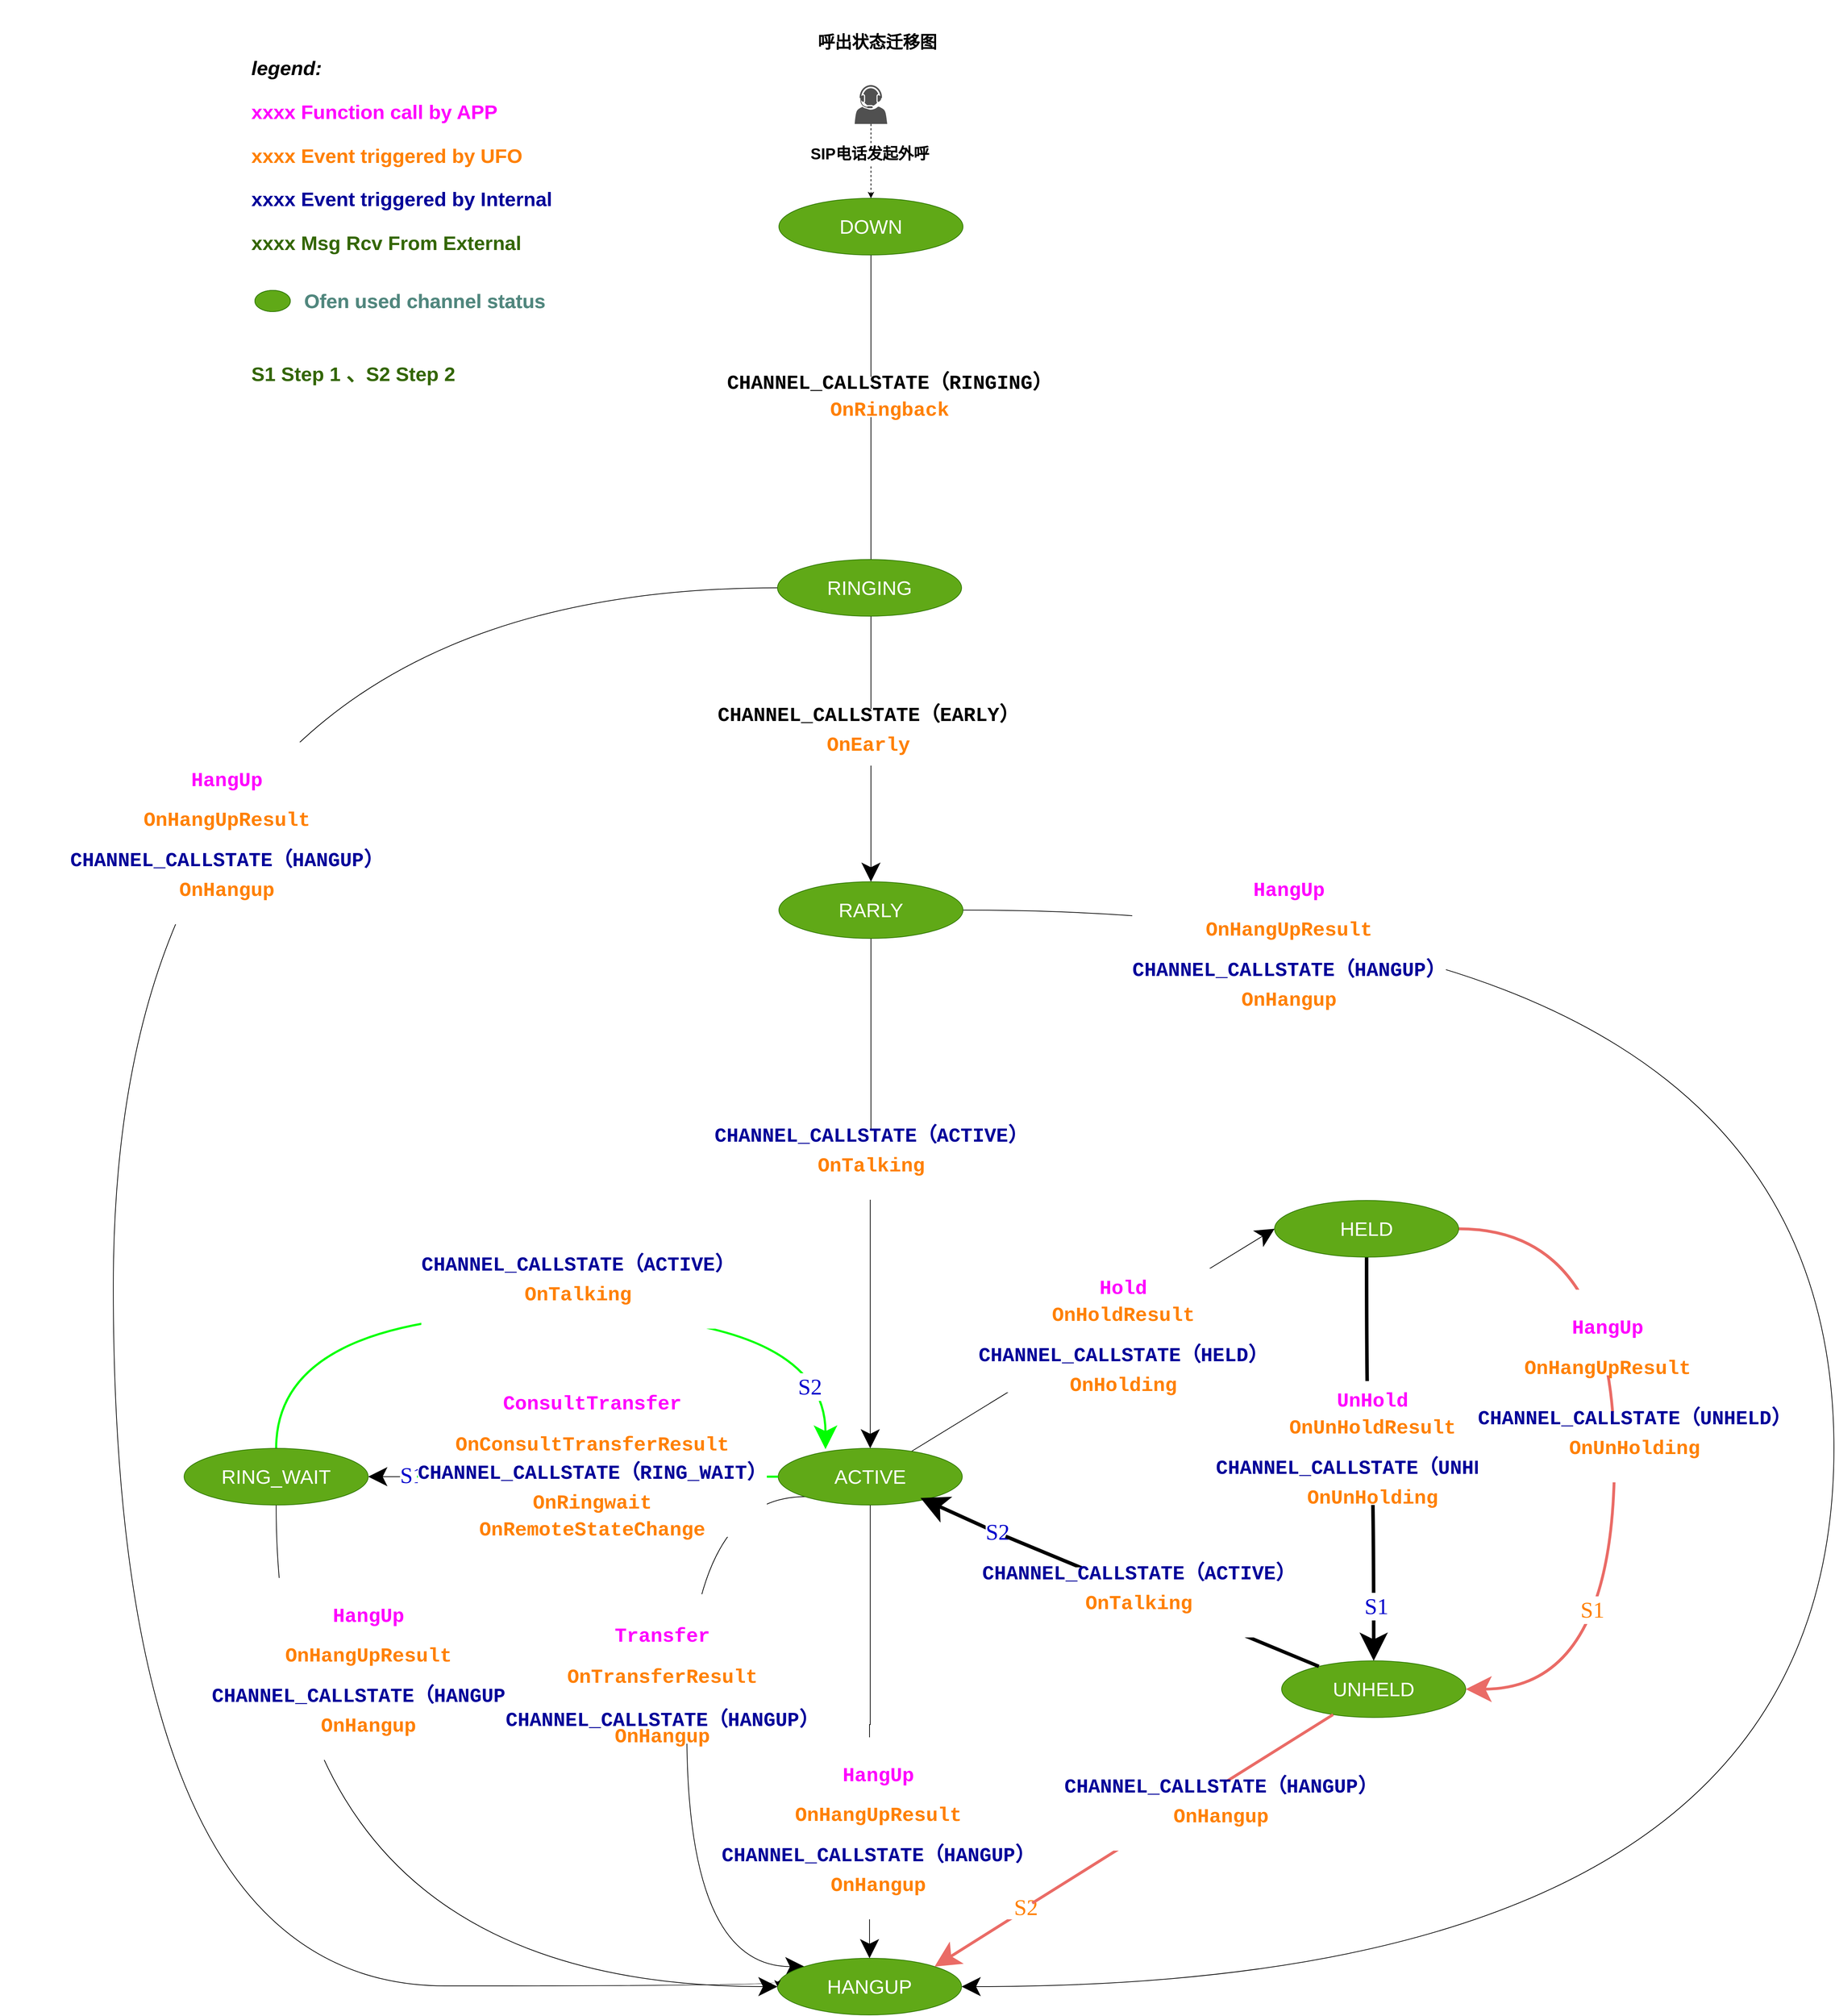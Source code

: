<mxfile version="16.2.6" type="github">
  <diagram id="4ITWAYaiM-84-ptPlD0d" name="第 1 页">
    <mxGraphModel dx="2605" dy="895" grid="1" gridSize="10" guides="1" tooltips="1" connect="1" arrows="1" fold="1" page="1" pageScale="1" pageWidth="827" pageHeight="1169" math="0" shadow="0">
      <root>
        <mxCell id="0" />
        <mxCell id="1" parent="0" />
        <mxCell id="lx9h9Hkjl-4GygsY3ic9-141" value="&lt;h1 style=&quot;font-size: 28px&quot;&gt;&lt;font style=&quot;font-size: 28px&quot;&gt;&lt;br&gt;&lt;/font&gt;&lt;/h1&gt;&lt;p style=&quot;font-size: 28px&quot;&gt;&lt;font style=&quot;font-size: 28px&quot;&gt;&lt;b&gt;&lt;i&gt;legend:&lt;/i&gt;&lt;/b&gt;&lt;/font&gt;&lt;/p&gt;&lt;p style=&quot;font-size: 28px&quot;&gt;&lt;font color=&quot;#ff00ff&quot; style=&quot;font-size: 28px&quot;&gt;&lt;b&gt;xxxx Function call by APP&lt;/b&gt;&lt;/font&gt;&lt;/p&gt;&lt;p style=&quot;font-size: 28px&quot;&gt;&lt;font style=&quot;font-size: 28px&quot;&gt;&lt;b style=&quot;color: rgb(255 , 128 , 0)&quot;&gt;xxxx Event triggered&amp;nbsp;by UFO&lt;/b&gt;&lt;font color=&quot;#ff00ff&quot; style=&quot;font-size: 28px&quot;&gt;&lt;b&gt;&lt;br&gt;&lt;/b&gt;&lt;/font&gt;&lt;/font&gt;&lt;/p&gt;&lt;p style=&quot;font-size: 28px&quot;&gt;&lt;b&gt;&lt;font style=&quot;font-size: 28px&quot;&gt;&lt;font color=&quot;#000099&quot; style=&quot;font-size: 28px&quot;&gt;xxxx Event triggered&amp;nbsp;by Internal&lt;/font&gt;&lt;font color=&quot;#ff00ff&quot; style=&quot;font-size: 28px&quot;&gt;&lt;br&gt;&lt;/font&gt;&lt;/font&gt;&lt;/b&gt;&lt;/p&gt;&lt;p style=&quot;font-size: 28px&quot;&gt;&lt;font color=&quot;#336600&quot; style=&quot;font-size: 28px&quot;&gt;&lt;b&gt;xxxx Msg Rcv From External&lt;/b&gt;&lt;/font&gt;&lt;/p&gt;&lt;p style=&quot;font-size: 28px&quot;&gt;&lt;font color=&quot;#336600&quot; style=&quot;font-size: 28px&quot;&gt;&lt;b&gt;&lt;br&gt;&lt;/b&gt;&lt;/font&gt;&lt;/p&gt;&lt;p style=&quot;font-size: 28px&quot;&gt;&lt;font color=&quot;#336600&quot; style=&quot;font-size: 28px&quot;&gt;&lt;b&gt;&lt;br&gt;&lt;/b&gt;&lt;/font&gt;&lt;/p&gt;&lt;p style=&quot;font-size: 28px&quot;&gt;&lt;font color=&quot;#336600&quot; style=&quot;font-size: 28px&quot;&gt;&lt;b&gt;S1 Step 1 、S2 Step 2&lt;/b&gt;&lt;/font&gt;&lt;/p&gt;&lt;p style=&quot;font-size: 28px&quot;&gt;&lt;font style=&quot;font-size: 28px&quot;&gt;&lt;br&gt;&lt;/font&gt;&lt;/p&gt;&lt;p style=&quot;font-size: 28px&quot;&gt;&lt;font color=&quot;#ff8000&quot; style=&quot;font-size: 28px&quot;&gt;&lt;br&gt;&lt;/font&gt;&lt;/p&gt;&lt;p style=&quot;font-size: 28px&quot;&gt;&lt;font color=&quot;#ff8000&quot; style=&quot;font-size: 28px&quot;&gt;&lt;br&gt;&lt;/font&gt;&lt;/p&gt;&lt;p style=&quot;font-size: 28px&quot;&gt;&lt;br&gt;&lt;/p&gt;" style="text;html=1;strokeColor=none;fillColor=none;spacing=5;spacingTop=-20;whiteSpace=wrap;overflow=hidden;rounded=0;" parent="1" vertex="1">
          <mxGeometry x="-500" y="20" width="661" height="560" as="geometry" />
        </mxCell>
        <mxCell id="lx9h9Hkjl-4GygsY3ic9-142" value="&lt;font size=&quot;1&quot;&gt;&lt;b style=&quot;font-size: 28px&quot;&gt;Ofen used channel status&lt;/b&gt;&lt;/font&gt;" style="text;html=1;align=center;verticalAlign=middle;whiteSpace=wrap;rounded=0;strokeWidth=5;fontColor=#51877E;" parent="1" vertex="1">
          <mxGeometry x="-450" y="420" width="400" height="30" as="geometry" />
        </mxCell>
        <mxCell id="lx9h9Hkjl-4GygsY3ic9-143" value="" style="ellipse;whiteSpace=wrap;html=1;fillColor=#60a917;strokeColor=#2D7600;strokeWidth=1;fontColor=#ffffff;" parent="1" vertex="1">
          <mxGeometry x="-490" y="420" width="50" height="30" as="geometry" />
        </mxCell>
        <mxCell id="lx9h9Hkjl-4GygsY3ic9-144" style="edgeStyle=orthogonalEdgeStyle;rounded=0;orthogonalLoop=1;jettySize=auto;html=1;endSize=24;" parent="1" source="lx9h9Hkjl-4GygsY3ic9-145" target="lx9h9Hkjl-4GygsY3ic9-148" edge="1">
          <mxGeometry relative="1" as="geometry" />
        </mxCell>
        <mxCell id="lx9h9Hkjl-4GygsY3ic9-145" value="&lt;span style=&quot;font-size: 28px&quot;&gt;DOWN&lt;/span&gt;" style="ellipse;whiteSpace=wrap;html=1;fillColor=#60a917;strokeColor=#2D7600;fontColor=#ffffff;" parent="1" vertex="1">
          <mxGeometry x="250" y="290" width="260" height="80" as="geometry" />
        </mxCell>
        <mxCell id="lx9h9Hkjl-4GygsY3ic9-146" style="edgeStyle=orthogonalEdgeStyle;rounded=0;orthogonalLoop=1;jettySize=auto;html=1;entryX=0.5;entryY=0;entryDx=0;entryDy=0;endSize=24;" parent="1" source="lx9h9Hkjl-4GygsY3ic9-148" target="lx9h9Hkjl-4GygsY3ic9-153" edge="1">
          <mxGeometry relative="1" as="geometry" />
        </mxCell>
        <mxCell id="lx9h9Hkjl-4GygsY3ic9-147" style="edgeStyle=orthogonalEdgeStyle;rounded=0;orthogonalLoop=1;jettySize=auto;html=1;entryX=1;entryY=0.5;entryDx=0;entryDy=0;curved=1;endSize=24;" parent="1" source="lx9h9Hkjl-4GygsY3ic9-148" target="lx9h9Hkjl-4GygsY3ic9-154" edge="1">
          <mxGeometry relative="1" as="geometry">
            <Array as="points">
              <mxPoint x="1740" y="1295" />
              <mxPoint x="1740" y="2815" />
            </Array>
          </mxGeometry>
        </mxCell>
        <mxCell id="lx9h9Hkjl-4GygsY3ic9-148" value="&lt;span style=&quot;font-size: 28px&quot;&gt;RARLY&lt;/span&gt;" style="ellipse;whiteSpace=wrap;html=1;fillColor=#60a917;strokeColor=#2D7600;fontColor=#ffffff;" parent="1" vertex="1">
          <mxGeometry x="250" y="1255" width="260" height="80" as="geometry" />
        </mxCell>
        <mxCell id="lx9h9Hkjl-4GygsY3ic9-149" style="edgeStyle=orthogonalEdgeStyle;rounded=0;orthogonalLoop=1;jettySize=auto;html=1;entryX=0.5;entryY=0;entryDx=0;entryDy=0;endSize=24;" parent="1" source="lx9h9Hkjl-4GygsY3ic9-153" target="lx9h9Hkjl-4GygsY3ic9-154" edge="1">
          <mxGeometry relative="1" as="geometry" />
        </mxCell>
        <mxCell id="lx9h9Hkjl-4GygsY3ic9-150" style="edgeStyle=none;rounded=0;orthogonalLoop=1;jettySize=auto;html=1;entryX=1;entryY=0.5;entryDx=0;entryDy=0;startArrow=none;endSize=24;" parent="1" source="lx9h9Hkjl-4GygsY3ic9-188" target="lx9h9Hkjl-4GygsY3ic9-158" edge="1">
          <mxGeometry relative="1" as="geometry" />
        </mxCell>
        <mxCell id="lx9h9Hkjl-4GygsY3ic9-151" style="rounded=0;orthogonalLoop=1;jettySize=auto;html=1;entryX=0;entryY=0.5;entryDx=0;entryDy=0;endSize=24;" parent="1" source="lx9h9Hkjl-4GygsY3ic9-153" target="lx9h9Hkjl-4GygsY3ic9-164" edge="1">
          <mxGeometry relative="1" as="geometry" />
        </mxCell>
        <mxCell id="lx9h9Hkjl-4GygsY3ic9-152" style="edgeStyle=orthogonalEdgeStyle;curved=1;rounded=0;orthogonalLoop=1;jettySize=auto;html=1;exitX=0;exitY=1;exitDx=0;exitDy=0;entryX=0;entryY=0;entryDx=0;entryDy=0;fontSize=32;fontColor=#51877E;startSize=6;endSize=24;targetPerimeterSpacing=9;strokeColor=default;strokeWidth=1;" parent="1" source="lx9h9Hkjl-4GygsY3ic9-153" target="lx9h9Hkjl-4GygsY3ic9-154" edge="1">
          <mxGeometry relative="1" as="geometry">
            <Array as="points">
              <mxPoint x="120" y="2123" />
              <mxPoint x="120" y="2787" />
            </Array>
          </mxGeometry>
        </mxCell>
        <mxCell id="lx9h9Hkjl-4GygsY3ic9-153" value="&lt;span style=&quot;font-size: 28px&quot;&gt;ACTIVE&lt;/span&gt;" style="ellipse;whiteSpace=wrap;html=1;fillColor=#60a917;strokeColor=#2D7600;fontColor=#ffffff;" parent="1" vertex="1">
          <mxGeometry x="249" y="2055" width="260" height="80" as="geometry" />
        </mxCell>
        <mxCell id="lx9h9Hkjl-4GygsY3ic9-154" value="&lt;span style=&quot;font-size: 28px&quot;&gt;HANGUP&lt;/span&gt;" style="ellipse;whiteSpace=wrap;html=1;fillColor=#60a917;strokeColor=#2D7600;fontColor=#ffffff;" parent="1" vertex="1">
          <mxGeometry x="248" y="2775" width="260" height="80" as="geometry" />
        </mxCell>
        <mxCell id="lx9h9Hkjl-4GygsY3ic9-155" value="&lt;div style=&quot;line-height: 19px&quot;&gt;&lt;br&gt;&lt;/div&gt;&lt;div style=&quot;font-family: &amp;#34;consolas&amp;#34; , &amp;#34;courier new&amp;#34; , monospace ; line-height: 19px ; font-size: 28px&quot;&gt;&lt;div style=&quot;font-family: &amp;#34;consolas&amp;#34; , &amp;#34;courier new&amp;#34; , monospace ; line-height: 19px&quot;&gt;&lt;br&gt;&lt;/div&gt;&lt;/div&gt;" style="edgeLabel;html=1;align=center;verticalAlign=middle;resizable=0;points=[];fontSize=15;fontColor=#000099;labelBackgroundColor=default;fontStyle=1;" parent="1" vertex="1" connectable="0">
          <mxGeometry x="890" y="1605.002" as="geometry" />
        </mxCell>
        <mxCell id="lx9h9Hkjl-4GygsY3ic9-156" style="edgeStyle=orthogonalEdgeStyle;curved=1;rounded=0;orthogonalLoop=1;jettySize=auto;html=1;entryX=0;entryY=0.5;entryDx=0;entryDy=0;endSize=24;" parent="1" source="lx9h9Hkjl-4GygsY3ic9-158" target="lx9h9Hkjl-4GygsY3ic9-154" edge="1">
          <mxGeometry relative="1" as="geometry">
            <Array as="points">
              <mxPoint x="-460" y="2815" />
            </Array>
          </mxGeometry>
        </mxCell>
        <mxCell id="lx9h9Hkjl-4GygsY3ic9-157" style="edgeStyle=orthogonalEdgeStyle;curved=1;rounded=0;orthogonalLoop=1;jettySize=auto;html=1;entryX=0.257;entryY=0.014;entryDx=0;entryDy=0;entryPerimeter=0;strokeColor=#00FF00;strokeWidth=3;endSize=24;" parent="1" source="lx9h9Hkjl-4GygsY3ic9-158" target="lx9h9Hkjl-4GygsY3ic9-153" edge="1">
          <mxGeometry relative="1" as="geometry">
            <Array as="points">
              <mxPoint x="-460" y="1865" />
              <mxPoint x="316" y="1865" />
            </Array>
          </mxGeometry>
        </mxCell>
        <mxCell id="lx9h9Hkjl-4GygsY3ic9-158" value="&lt;span style=&quot;font-size: 28px&quot;&gt;RING_WAIT&lt;/span&gt;" style="ellipse;whiteSpace=wrap;html=1;fillColor=#60a917;strokeColor=#2D7600;fontColor=#ffffff;" parent="1" vertex="1">
          <mxGeometry x="-590" y="2055" width="260" height="80" as="geometry" />
        </mxCell>
        <mxCell id="lx9h9Hkjl-4GygsY3ic9-159" value="&lt;h1&gt;呼出状态迁移图&lt;/h1&gt;" style="text;html=1;strokeColor=none;fillColor=none;spacing=5;spacingTop=-20;whiteSpace=wrap;overflow=hidden;rounded=0;" parent="1" vertex="1">
          <mxGeometry x="300" y="50" width="250" height="60" as="geometry" />
        </mxCell>
        <mxCell id="lx9h9Hkjl-4GygsY3ic9-160" value="&lt;font size=&quot;1&quot;&gt;&lt;b style=&quot;font-size: 28px&quot;&gt;Ofen used channel status&lt;/b&gt;&lt;/font&gt;" style="text;html=1;align=center;verticalAlign=middle;whiteSpace=wrap;rounded=0;strokeWidth=5;fontColor=#51877E;" parent="1" vertex="1">
          <mxGeometry x="-450" y="420" width="400" height="30" as="geometry" />
        </mxCell>
        <mxCell id="lx9h9Hkjl-4GygsY3ic9-161" value="" style="ellipse;whiteSpace=wrap;html=1;fillColor=#60a917;strokeColor=#2D7600;strokeWidth=1;fontColor=#ffffff;" parent="1" vertex="1">
          <mxGeometry x="-490" y="420" width="50" height="30" as="geometry" />
        </mxCell>
        <mxCell id="lx9h9Hkjl-4GygsY3ic9-162" style="edgeStyle=orthogonalEdgeStyle;curved=1;rounded=0;orthogonalLoop=1;jettySize=auto;html=1;entryX=0.5;entryY=0;entryDx=0;entryDy=0;strokeWidth=5;endSize=24;" parent="1" source="lx9h9Hkjl-4GygsY3ic9-164" target="lx9h9Hkjl-4GygsY3ic9-167" edge="1">
          <mxGeometry relative="1" as="geometry" />
        </mxCell>
        <mxCell id="lx9h9Hkjl-4GygsY3ic9-163" style="edgeStyle=orthogonalEdgeStyle;curved=1;rounded=0;orthogonalLoop=1;jettySize=auto;html=1;entryX=1;entryY=0.5;entryDx=0;entryDy=0;strokeColor=#EA6B66;strokeWidth=4;endSize=24;" parent="1" source="lx9h9Hkjl-4GygsY3ic9-164" target="lx9h9Hkjl-4GygsY3ic9-167" edge="1">
          <mxGeometry relative="1" as="geometry">
            <Array as="points">
              <mxPoint x="1430" y="1745" />
              <mxPoint x="1430" y="2395" />
            </Array>
          </mxGeometry>
        </mxCell>
        <mxCell id="lx9h9Hkjl-4GygsY3ic9-164" value="&lt;span style=&quot;font-size: 28px&quot;&gt;HELD&lt;/span&gt;" style="ellipse;whiteSpace=wrap;html=1;fillColor=#60a917;strokeColor=#2D7600;fontColor=#ffffff;" parent="1" vertex="1">
          <mxGeometry x="950" y="1705" width="260" height="80" as="geometry" />
        </mxCell>
        <mxCell id="lx9h9Hkjl-4GygsY3ic9-165" style="rounded=0;orthogonalLoop=1;jettySize=auto;html=1;strokeWidth=5;startArrow=none;endSize=24;" parent="1" source="lx9h9Hkjl-4GygsY3ic9-185" edge="1">
          <mxGeometry relative="1" as="geometry">
            <mxPoint x="450" y="2125" as="targetPoint" />
          </mxGeometry>
        </mxCell>
        <mxCell id="lx9h9Hkjl-4GygsY3ic9-166" style="rounded=0;orthogonalLoop=1;jettySize=auto;html=1;entryX=1;entryY=0;entryDx=0;entryDy=0;strokeColor=#EA6B66;strokeWidth=4;startArrow=none;endSize=24;" parent="1" source="lx9h9Hkjl-4GygsY3ic9-182" target="lx9h9Hkjl-4GygsY3ic9-154" edge="1">
          <mxGeometry relative="1" as="geometry" />
        </mxCell>
        <mxCell id="lx9h9Hkjl-4GygsY3ic9-167" value="&lt;span style=&quot;font-size: 28px&quot;&gt;UNHELD&lt;/span&gt;" style="ellipse;whiteSpace=wrap;html=1;fillColor=#60a917;strokeColor=#2D7600;fontColor=#ffffff;" parent="1" vertex="1">
          <mxGeometry x="960" y="2355" width="260" height="80" as="geometry" />
        </mxCell>
        <mxCell id="lx9h9Hkjl-4GygsY3ic9-168" value="&lt;div style=&quot;line-height: 19px&quot;&gt;&lt;br&gt;&lt;/div&gt;&lt;div style=&quot;font-family: &amp;#34;consolas&amp;#34; , &amp;#34;courier new&amp;#34; , monospace ; line-height: 19px ; font-size: 28px&quot;&gt;&lt;div style=&quot;font-family: &amp;#34;consolas&amp;#34; , &amp;#34;courier new&amp;#34; , monospace ; line-height: 19px&quot;&gt;&lt;br&gt;&lt;/div&gt;&lt;/div&gt;" style="edgeLabel;html=1;align=center;verticalAlign=middle;resizable=0;points=[];fontSize=15;fontColor=#000099;labelBackgroundColor=default;fontStyle=1;" parent="1" vertex="1" connectable="0">
          <mxGeometry x="890" y="1605.002" as="geometry" />
        </mxCell>
        <mxCell id="lx9h9Hkjl-4GygsY3ic9-169" value="&lt;div style=&quot;font-family: &amp;#34;consolas&amp;#34; , &amp;#34;courier new&amp;#34; , monospace ; line-height: 19px ; font-size: 28px&quot;&gt;&lt;span&gt;CHANNEL_CALLSTATE（RINGING）&lt;/span&gt;&lt;br&gt;&lt;/div&gt;&lt;div style=&quot;font-family: &amp;#34;consolas&amp;#34; , &amp;#34;courier new&amp;#34; , monospace ; line-height: 19px ; font-size: 28px&quot;&gt;&lt;span&gt;&lt;br&gt;&lt;/span&gt;&lt;/div&gt;&lt;div style=&quot;font-family: &amp;#34;consolas&amp;#34; , &amp;#34;courier new&amp;#34; , monospace ; line-height: 19px ; font-size: 28px&quot;&gt;&lt;span&gt;&lt;font color=&quot;#ff8000&quot;&gt;OnRingback&lt;/font&gt;&lt;/span&gt;&lt;/div&gt;" style="edgeLabel;html=1;align=center;verticalAlign=middle;resizable=0;points=[];fontSize=15;fontColor=default;labelBackgroundColor=default;fontStyle=1;labelBorderColor=none;" parent="1" vertex="1" connectable="0">
          <mxGeometry x="390" y="600.002" as="geometry">
            <mxPoint x="16" y="-30" as="offset" />
          </mxGeometry>
        </mxCell>
        <mxCell id="lx9h9Hkjl-4GygsY3ic9-170" value="&lt;div style=&quot;line-height: 19px&quot;&gt;&lt;font face=&quot;consolas, courier new, monospace&quot;&gt;&lt;span style=&quot;font-size: 28px&quot;&gt;CHANNEL_CALLSTATE（ACTIVE）&lt;/span&gt;&lt;/font&gt;&lt;br&gt;&lt;/div&gt;&lt;div style=&quot;font-family: &amp;quot;consolas&amp;quot; , &amp;quot;courier new&amp;quot; , monospace ; line-height: 19px ; font-size: 28px&quot;&gt;&lt;span&gt;&lt;br&gt;&lt;/span&gt;&lt;/div&gt;&lt;div style=&quot;font-family: &amp;quot;consolas&amp;quot; , &amp;quot;courier new&amp;quot; , monospace ; line-height: 19px ; font-size: 28px&quot;&gt;&lt;span style=&quot;color: rgb(255 , 128 , 0)&quot;&gt;OnTalking&lt;/span&gt;&lt;span&gt;&lt;br&gt;&lt;/span&gt;&lt;/div&gt;&lt;div style=&quot;font-family: &amp;quot;consolas&amp;quot; , &amp;quot;courier new&amp;quot; , monospace ; line-height: 19px ; font-size: 28px&quot;&gt;&lt;span&gt;&lt;br&gt;&lt;/span&gt;&lt;/div&gt;&lt;div style=&quot;font-family: &amp;quot;consolas&amp;quot; , &amp;quot;courier new&amp;quot; , monospace ; line-height: 19px ; font-size: 28px&quot;&gt;&lt;div style=&quot;font-family: &amp;quot;consolas&amp;quot; , &amp;quot;courier new&amp;quot; , monospace ; line-height: 19px&quot;&gt;&lt;br&gt;&lt;/div&gt;&lt;/div&gt;" style="edgeLabel;html=1;align=center;verticalAlign=middle;resizable=0;points=[];fontSize=15;fontColor=#000099;labelBackgroundColor=default;fontStyle=1;" parent="1" vertex="1" connectable="0">
          <mxGeometry x="380" y="1654.002" as="geometry" />
        </mxCell>
        <mxCell id="lx9h9Hkjl-4GygsY3ic9-171" value="&lt;div style=&quot;font-family: &amp;#34;consolas&amp;#34; , &amp;#34;courier new&amp;#34; , monospace ; line-height: 19px ; font-size: 28px&quot;&gt;&lt;div style=&quot;font-family: &amp;#34;consolas&amp;#34; , &amp;#34;courier new&amp;#34; , monospace ; line-height: 19px&quot;&gt;&lt;h1 class=&quot;topictitle1&quot;&gt;&lt;font color=&quot;#ff00ff&quot; style=&quot;font-size: 28px&quot;&gt;HangUp&lt;/font&gt;&lt;/h1&gt;&lt;div&gt;&lt;font style=&quot;font-size: 28px&quot; color=&quot;#ff8000&quot;&gt;OnHangUpResult&lt;/font&gt;&lt;/div&gt;&lt;div&gt;&lt;font style=&quot;font-size: 28px&quot; color=&quot;#ff8000&quot;&gt;&lt;br&gt;&lt;/font&gt;&lt;/div&gt;&lt;div&gt;&lt;font style=&quot;font-size: 28px&quot; color=&quot;#ff8000&quot;&gt;&lt;br&gt;&lt;/font&gt;&lt;/div&gt;&lt;div&gt;&lt;div style=&quot;color: rgb(0 , 0 , 153) ; font-family: &amp;#34;helvetica&amp;#34; ; font-size: 15px ; line-height: 19px&quot;&gt;&lt;font face=&quot;consolas, courier new, monospace&quot;&gt;&lt;span style=&quot;font-size: 28px&quot;&gt;CHANNEL_CALLSTATE（HANGUP）&lt;/span&gt;&lt;/font&gt;&lt;br&gt;&lt;/div&gt;&lt;div style=&quot;color: rgb(0 , 0 , 153) ; line-height: 19px&quot;&gt;&lt;br&gt;&lt;/div&gt;&lt;div style=&quot;color: rgb(0 , 0 , 153) ; line-height: 19px&quot;&gt;&lt;span style=&quot;color: rgb(255 , 128 , 0)&quot;&gt;OnHangup&lt;/span&gt;&lt;br&gt;&lt;/div&gt;&lt;/div&gt;&lt;div&gt;&lt;span style=&quot;color: rgb(255 , 128 , 0)&quot;&gt;&lt;br&gt;&lt;/span&gt;&lt;/div&gt;&lt;div&gt;&lt;font style=&quot;font-size: 28px&quot; color=&quot;#ff8000&quot;&gt;&lt;br&gt;&lt;/font&gt;&lt;/div&gt;&lt;/div&gt;&lt;/div&gt;" style="edgeLabel;html=1;align=center;verticalAlign=middle;resizable=0;points=[];fontSize=15;fontColor=#CC00CC;labelBackgroundColor=default;fontStyle=1;" parent="1" vertex="1" connectable="0">
          <mxGeometry x="650" y="1135" as="geometry">
            <mxPoint x="320" y="206" as="offset" />
          </mxGeometry>
        </mxCell>
        <mxCell id="lx9h9Hkjl-4GygsY3ic9-172" value="&lt;div style=&quot;line-height: 19px&quot;&gt;&lt;font face=&quot;consolas, courier new, monospace&quot;&gt;&lt;span style=&quot;font-size: 28px&quot;&gt;CHANNEL_CALLSTATE（ACTIVE）&lt;/span&gt;&lt;/font&gt;&lt;br&gt;&lt;/div&gt;&lt;div style=&quot;font-family: &amp;quot;consolas&amp;quot; , &amp;quot;courier new&amp;quot; , monospace ; line-height: 19px ; font-size: 28px&quot;&gt;&lt;span&gt;&lt;br&gt;&lt;/span&gt;&lt;/div&gt;&lt;div style=&quot;font-family: &amp;quot;consolas&amp;quot; , &amp;quot;courier new&amp;quot; , monospace ; line-height: 19px ; font-size: 28px&quot;&gt;&lt;span style=&quot;color: rgb(255 , 128 , 0)&quot;&gt;OnTalking&lt;/span&gt;&lt;span&gt;&lt;br&gt;&lt;/span&gt;&lt;/div&gt;&lt;div style=&quot;font-family: &amp;quot;consolas&amp;quot; , &amp;quot;courier new&amp;quot; , monospace ; line-height: 19px ; font-size: 28px&quot;&gt;&lt;span&gt;&lt;br&gt;&lt;/span&gt;&lt;/div&gt;&lt;div style=&quot;font-family: &amp;quot;consolas&amp;quot; , &amp;quot;courier new&amp;quot; , monospace ; line-height: 19px ; font-size: 28px&quot;&gt;&lt;div style=&quot;font-family: &amp;quot;consolas&amp;quot; , &amp;quot;courier new&amp;quot; , monospace ; line-height: 19px&quot;&gt;&lt;br&gt;&lt;/div&gt;&lt;/div&gt;" style="edgeLabel;html=1;align=center;verticalAlign=middle;resizable=0;points=[];fontSize=15;fontColor=#000099;labelBackgroundColor=default;fontStyle=1;" parent="1" vertex="1" connectable="0">
          <mxGeometry x="-120" y="2245.002" as="geometry">
            <mxPoint x="86" y="-409" as="offset" />
          </mxGeometry>
        </mxCell>
        <mxCell id="lx9h9Hkjl-4GygsY3ic9-173" value="&lt;div style=&quot;font-family: &amp;#34;consolas&amp;#34; , &amp;#34;courier new&amp;#34; , monospace ; line-height: 19px ; font-size: 28px&quot;&gt;&lt;div style=&quot;font-family: &amp;#34;consolas&amp;#34; , &amp;#34;courier new&amp;#34; , monospace ; line-height: 19px&quot;&gt;&lt;h1 class=&quot;topictitle1&quot;&gt;&lt;font color=&quot;#ff00ff&quot; style=&quot;font-size: 28px&quot;&gt;HangUp&lt;/font&gt;&lt;/h1&gt;&lt;div&gt;&lt;font style=&quot;font-size: 28px&quot; color=&quot;#ff8000&quot;&gt;OnHangUpResult&lt;/font&gt;&lt;/div&gt;&lt;div&gt;&lt;font style=&quot;font-size: 28px&quot; color=&quot;#ff8000&quot;&gt;&lt;br&gt;&lt;/font&gt;&lt;/div&gt;&lt;div&gt;&lt;font style=&quot;font-size: 28px&quot; color=&quot;#ff8000&quot;&gt;&lt;br&gt;&lt;/font&gt;&lt;/div&gt;&lt;div&gt;&lt;div style=&quot;color: rgb(0 , 0 , 153) ; font-family: &amp;#34;helvetica&amp;#34; ; font-size: 15px ; line-height: 19px&quot;&gt;&lt;font face=&quot;consolas, courier new, monospace&quot;&gt;&lt;span style=&quot;font-size: 28px&quot;&gt;CHANNEL_CALLSTATE（HANGUP）&lt;/span&gt;&lt;/font&gt;&lt;br&gt;&lt;/div&gt;&lt;div style=&quot;color: rgb(0 , 0 , 153) ; line-height: 19px&quot;&gt;&lt;br&gt;&lt;/div&gt;&lt;div style=&quot;color: rgb(0 , 0 , 153) ; line-height: 19px&quot;&gt;&lt;span style=&quot;color: rgb(255 , 128 , 0)&quot;&gt;OnHangup&lt;/span&gt;&lt;br&gt;&lt;/div&gt;&lt;/div&gt;&lt;div&gt;&lt;span style=&quot;color: rgb(255 , 128 , 0)&quot;&gt;&lt;br&gt;&lt;/span&gt;&lt;/div&gt;&lt;div&gt;&lt;font style=&quot;font-size: 28px&quot; color=&quot;#ff8000&quot;&gt;&lt;br&gt;&lt;/font&gt;&lt;/div&gt;&lt;/div&gt;&lt;/div&gt;" style="edgeLabel;html=1;align=center;verticalAlign=middle;resizable=0;points=[];fontSize=15;fontColor=#CC00CC;labelBackgroundColor=default;fontStyle=1;" parent="1" vertex="1" connectable="0">
          <mxGeometry x="-650" y="2160" as="geometry">
            <mxPoint x="320" y="206" as="offset" />
          </mxGeometry>
        </mxCell>
        <mxCell id="lx9h9Hkjl-4GygsY3ic9-175" value="&lt;div style=&quot;font-family: &amp;#34;consolas&amp;#34; , &amp;#34;courier new&amp;#34; , monospace ; line-height: 19px ; font-size: 28px&quot;&gt;&lt;div style=&quot;font-family: &amp;#34;consolas&amp;#34; , &amp;#34;courier new&amp;#34; , monospace ; line-height: 19px ; font-size: 28px&quot;&gt;&lt;h1 class=&quot;topictitle1&quot; style=&quot;font-size: 28px&quot;&gt;&lt;font color=&quot;#ff00ff&quot; style=&quot;font-size: 28px&quot;&gt;Hold&lt;/font&gt;&lt;/h1&gt;&lt;div style=&quot;font-size: 28px&quot;&gt;&lt;font style=&quot;font-size: 28px&quot; color=&quot;#ff8000&quot;&gt;OnHoldResult&lt;/font&gt;&lt;/div&gt;&lt;div style=&quot;font-size: 28px&quot;&gt;&lt;font style=&quot;font-size: 28px&quot; color=&quot;#ff8000&quot;&gt;&lt;br&gt;&lt;/font&gt;&lt;/div&gt;&lt;div style=&quot;font-size: 28px&quot;&gt;&lt;font style=&quot;font-size: 28px&quot; color=&quot;#ff8000&quot;&gt;&lt;br&gt;&lt;/font&gt;&lt;/div&gt;&lt;div style=&quot;font-size: 28px&quot;&gt;&lt;div style=&quot;color: rgb(0 , 0 , 153) ; font-family: &amp;#34;helvetica&amp;#34; ; font-size: 15px ; line-height: 19px&quot;&gt;&lt;font face=&quot;consolas, courier new, monospace&quot;&gt;&lt;span style=&quot;font-size: 28px&quot;&gt;CHANNEL_CALLSTATE（HELD）&lt;/span&gt;&lt;/font&gt;&lt;br&gt;&lt;/div&gt;&lt;div style=&quot;color: rgb(0 , 0 , 153) ; line-height: 19px&quot;&gt;&lt;br&gt;&lt;/div&gt;&lt;div style=&quot;color: rgb(0 , 0 , 153) ; line-height: 19px&quot;&gt;&lt;span style=&quot;color: rgb(255 , 128 , 0)&quot;&gt;OnHolding&lt;/span&gt;&lt;/div&gt;&lt;/div&gt;&lt;/div&gt;&lt;/div&gt;" style="edgeLabel;html=1;align=center;verticalAlign=middle;resizable=0;points=[];fontSize=28;fontColor=#CC00CC;labelBackgroundColor=default;fontStyle=1;" parent="1" vertex="1" connectable="0">
          <mxGeometry x="414" y="1975" as="geometry">
            <mxPoint x="322" y="-87" as="offset" />
          </mxGeometry>
        </mxCell>
        <mxCell id="lx9h9Hkjl-4GygsY3ic9-177" value="&lt;div style=&quot;font-family: &amp;#34;consolas&amp;#34; , &amp;#34;courier new&amp;#34; , monospace ; font-size: 28px ; line-height: 19px&quot;&gt;&lt;div style=&quot;font-family: &amp;#34;consolas&amp;#34; , &amp;#34;courier new&amp;#34; , monospace ; line-height: 19px ; font-size: 28px&quot;&gt;&lt;h1 class=&quot;topictitle1&quot; style=&quot;font-size: 28px&quot;&gt;&lt;font color=&quot;#ff00ff&quot; style=&quot;font-size: 28px&quot;&gt;UnHold&lt;/font&gt;&lt;/h1&gt;&lt;div style=&quot;font-size: 28px&quot;&gt;&lt;font style=&quot;font-size: 28px&quot; color=&quot;#ff8000&quot;&gt;OnUnHoldResult&lt;/font&gt;&lt;/div&gt;&lt;div style=&quot;font-size: 28px&quot;&gt;&lt;font style=&quot;font-size: 28px&quot; color=&quot;#ff8000&quot;&gt;&lt;br&gt;&lt;/font&gt;&lt;/div&gt;&lt;div style=&quot;font-size: 28px&quot;&gt;&lt;font style=&quot;font-size: 28px&quot; color=&quot;#ff8000&quot;&gt;&lt;br&gt;&lt;/font&gt;&lt;/div&gt;&lt;div style=&quot;font-size: 28px&quot;&gt;&lt;div style=&quot;color: rgb(0 , 0 , 153) ; font-family: &amp;#34;helvetica&amp;#34; ; font-size: 15px ; line-height: 19px&quot;&gt;&lt;font face=&quot;consolas, courier new, monospace&quot;&gt;&lt;span style=&quot;font-size: 28px&quot;&gt;CHANNEL_CALLSTATE（UNHELD）&lt;/span&gt;&lt;/font&gt;&lt;br&gt;&lt;/div&gt;&lt;div style=&quot;color: rgb(0 , 0 , 153) ; line-height: 19px&quot;&gt;&lt;br&gt;&lt;/div&gt;&lt;div style=&quot;color: rgb(0 , 0 , 153) ; line-height: 19px&quot;&gt;&lt;span style=&quot;color: rgb(255 , 128 , 0)&quot;&gt;OnUnHolding&lt;/span&gt;&lt;/div&gt;&lt;/div&gt;&lt;/div&gt;&lt;/div&gt;" style="edgeLabel;html=1;align=center;verticalAlign=middle;resizable=0;points=[];fontSize=28;fontColor=#CC00CC;labelBackgroundColor=default;fontStyle=1;" parent="1" vertex="1" connectable="0">
          <mxGeometry x="1100" y="2045" as="geometry">
            <mxPoint x="-12" y="2" as="offset" />
          </mxGeometry>
        </mxCell>
        <mxCell id="lx9h9Hkjl-4GygsY3ic9-178" value="&lt;div style=&quot;font-family: &amp;quot;consolas&amp;quot; , &amp;quot;courier new&amp;quot; , monospace ; line-height: 19px ; font-size: 28px&quot;&gt;&lt;div style=&quot;font-family: &amp;quot;consolas&amp;quot; , &amp;quot;courier new&amp;quot; , monospace ; line-height: 19px&quot;&gt;&lt;h1 class=&quot;topictitle1&quot;&gt;&lt;font color=&quot;#ff00ff&quot; style=&quot;font-size: 28px&quot;&gt;HangUp&lt;/font&gt;&lt;/h1&gt;&lt;div&gt;&lt;font style=&quot;font-size: 28px&quot; color=&quot;#ff8000&quot;&gt;OnHangUpResult&lt;/font&gt;&lt;/div&gt;&lt;/div&gt;&lt;/div&gt;" style="edgeLabel;html=1;align=center;verticalAlign=middle;resizable=0;points=[];fontSize=15;fontColor=#CC00CC;labelBackgroundColor=default;fontStyle=1;" parent="1" vertex="1" connectable="0">
          <mxGeometry x="1100" y="1685" as="geometry">
            <mxPoint x="320" y="206" as="offset" />
          </mxGeometry>
        </mxCell>
        <mxCell id="lx9h9Hkjl-4GygsY3ic9-179" value="&lt;div style=&quot;line-height: 19px&quot;&gt;&lt;font face=&quot;consolas, courier new, monospace&quot;&gt;&lt;span style=&quot;font-size: 28px&quot;&gt;CHANNEL_CALLSTATE（UNHELD）&lt;/span&gt;&lt;/font&gt;&lt;br&gt;&lt;/div&gt;&lt;div style=&quot;font-family: &amp;#34;consolas&amp;#34; , &amp;#34;courier new&amp;#34; , monospace ; line-height: 19px ; font-size: 28px&quot;&gt;&lt;span&gt;&lt;br&gt;&lt;/span&gt;&lt;/div&gt;&lt;div style=&quot;font-family: &amp;#34;consolas&amp;#34; , &amp;#34;courier new&amp;#34; , monospace ; line-height: 19px ; font-size: 28px&quot;&gt;&lt;span style=&quot;color: rgb(255 , 128 , 0)&quot;&gt;OnUnHolding&lt;/span&gt;&lt;span&gt;&lt;br&gt;&lt;/span&gt;&lt;/div&gt;&lt;div style=&quot;font-family: &amp;#34;consolas&amp;#34; , &amp;#34;courier new&amp;#34; , monospace ; line-height: 19px ; font-size: 28px&quot;&gt;&lt;span&gt;&lt;br&gt;&lt;/span&gt;&lt;/div&gt;&lt;div style=&quot;font-family: &amp;#34;consolas&amp;#34; , &amp;#34;courier new&amp;#34; , monospace ; line-height: 19px ; font-size: 28px&quot;&gt;&lt;div style=&quot;font-family: &amp;#34;consolas&amp;#34; , &amp;#34;courier new&amp;#34; , monospace ; line-height: 19px&quot;&gt;&lt;br&gt;&lt;/div&gt;&lt;/div&gt;" style="edgeLabel;html=1;align=center;verticalAlign=middle;resizable=0;points=[];fontSize=15;fontColor=#000099;labelBackgroundColor=default;fontStyle=1;" parent="1" vertex="1" connectable="0">
          <mxGeometry x="1420" y="2025.002" as="geometry">
            <mxPoint x="38" y="28" as="offset" />
          </mxGeometry>
        </mxCell>
        <mxCell id="lx9h9Hkjl-4GygsY3ic9-180" value="&lt;div style=&quot;font-family: &amp;#34;consolas&amp;#34; , &amp;#34;courier new&amp;#34; , monospace ; line-height: 19px ; font-size: 28px&quot;&gt;&lt;div style=&quot;font-family: &amp;#34;consolas&amp;#34; , &amp;#34;courier new&amp;#34; , monospace ; line-height: 19px&quot;&gt;&lt;h1 class=&quot;topictitle1&quot;&gt;&lt;font color=&quot;#ff00ff&quot; style=&quot;font-size: 28px&quot;&gt;HangUp&lt;/font&gt;&lt;/h1&gt;&lt;div&gt;&lt;font style=&quot;font-size: 28px&quot; color=&quot;#ff8000&quot;&gt;OnHangUpResult&lt;/font&gt;&lt;/div&gt;&lt;div&gt;&lt;font style=&quot;font-size: 28px&quot; color=&quot;#ff8000&quot;&gt;&lt;br&gt;&lt;/font&gt;&lt;/div&gt;&lt;div&gt;&lt;font style=&quot;font-size: 28px&quot; color=&quot;#ff8000&quot;&gt;&lt;br&gt;&lt;/font&gt;&lt;/div&gt;&lt;div&gt;&lt;div style=&quot;color: rgb(0 , 0 , 153) ; font-family: &amp;#34;helvetica&amp;#34; ; font-size: 15px ; line-height: 19px&quot;&gt;&lt;font face=&quot;consolas, courier new, monospace&quot;&gt;&lt;span style=&quot;font-size: 28px&quot;&gt;CHANNEL_CALLSTATE（HANGUP）&lt;/span&gt;&lt;/font&gt;&lt;br&gt;&lt;/div&gt;&lt;div style=&quot;color: rgb(0 , 0 , 153) ; line-height: 19px&quot;&gt;&lt;br&gt;&lt;/div&gt;&lt;div style=&quot;color: rgb(0 , 0 , 153) ; line-height: 19px&quot;&gt;&lt;span style=&quot;color: rgb(255 , 128 , 0)&quot;&gt;OnHangup&lt;/span&gt;&lt;br&gt;&lt;/div&gt;&lt;/div&gt;&lt;div&gt;&lt;span style=&quot;color: rgb(255 , 128 , 0)&quot;&gt;&lt;br&gt;&lt;/span&gt;&lt;/div&gt;&lt;div&gt;&lt;font style=&quot;font-size: 28px&quot; color=&quot;#ff8000&quot;&gt;&lt;br&gt;&lt;/font&gt;&lt;/div&gt;&lt;/div&gt;&lt;/div&gt;" style="edgeLabel;html=1;align=center;verticalAlign=middle;resizable=0;points=[];fontSize=15;fontColor=#CC00CC;labelBackgroundColor=default;fontStyle=1;" parent="1" vertex="1" connectable="0">
          <mxGeometry x="70" y="2385" as="geometry">
            <mxPoint x="320" y="206" as="offset" />
          </mxGeometry>
        </mxCell>
        <mxCell id="lx9h9Hkjl-4GygsY3ic9-181" value="&lt;font style=&quot;font-size: 32px&quot;&gt;S1&lt;/font&gt;" style="ellipse;whiteSpace=wrap;html=1;aspect=fixed;strokeWidth=1;fontFamily=Tahoma;spacingBottom=4;spacingRight=2;strokeColor=#d3d3d3;labelBackgroundColor=default;labelBorderColor=none;fontColor=#FF8000;perimeterSpacing=1;" parent="1" vertex="1">
          <mxGeometry x="1390" y="2275" width="20" height="20" as="geometry" />
        </mxCell>
        <mxCell id="lx9h9Hkjl-4GygsY3ic9-182" value="&lt;font style=&quot;font-size: 32px&quot;&gt;S2&lt;/font&gt;" style="ellipse;whiteSpace=wrap;html=1;aspect=fixed;strokeWidth=1;fontFamily=Tahoma;spacingBottom=4;spacingRight=2;strokeColor=#d3d3d3;labelBackgroundColor=default;labelBorderColor=none;fontColor=#FF8000;perimeterSpacing=1;" parent="1" vertex="1">
          <mxGeometry x="590" y="2695" width="20" height="20" as="geometry" />
        </mxCell>
        <mxCell id="lx9h9Hkjl-4GygsY3ic9-183" value="" style="rounded=0;orthogonalLoop=1;jettySize=auto;html=1;entryX=1;entryY=0;entryDx=0;entryDy=0;strokeColor=#EA6B66;strokeWidth=4;endArrow=none;" parent="1" source="lx9h9Hkjl-4GygsY3ic9-167" target="lx9h9Hkjl-4GygsY3ic9-182" edge="1">
          <mxGeometry relative="1" as="geometry">
            <mxPoint x="1032.878" y="2430.932" as="sourcePoint" />
            <mxPoint x="469.924" y="2786.716" as="targetPoint" />
          </mxGeometry>
        </mxCell>
        <mxCell id="lx9h9Hkjl-4GygsY3ic9-184" value="&lt;font style=&quot;font-size: 32px&quot; color=&quot;#0000cc&quot;&gt;S1&lt;/font&gt;" style="ellipse;whiteSpace=wrap;html=1;aspect=fixed;strokeWidth=1;fontFamily=Tahoma;spacingBottom=4;spacingRight=2;strokeColor=#d3d3d3;labelBackgroundColor=default;labelBorderColor=none;fontColor=#FF8000;perimeterSpacing=1;" parent="1" vertex="1">
          <mxGeometry x="1090" y="2275" width="10" height="10" as="geometry" />
        </mxCell>
        <mxCell id="lx9h9Hkjl-4GygsY3ic9-185" value="&lt;font style=&quot;font-size: 32px&quot; color=&quot;#0000cc&quot;&gt;S2&lt;/font&gt;" style="ellipse;whiteSpace=wrap;html=1;aspect=fixed;strokeWidth=1;fontFamily=Tahoma;spacingBottom=4;spacingRight=2;strokeColor=#d3d3d3;labelBackgroundColor=default;labelBorderColor=none;fontColor=#FF8000;perimeterSpacing=1;" parent="1" vertex="1">
          <mxGeometry x="550" y="2165" width="20" height="20" as="geometry" />
        </mxCell>
        <mxCell id="lx9h9Hkjl-4GygsY3ic9-186" value="" style="rounded=0;orthogonalLoop=1;jettySize=auto;html=1;strokeWidth=5;endArrow=none;" parent="1" source="lx9h9Hkjl-4GygsY3ic9-167" target="lx9h9Hkjl-4GygsY3ic9-185" edge="1">
          <mxGeometry relative="1" as="geometry">
            <mxPoint x="1013.395" y="2362.682" as="sourcePoint" />
            <mxPoint x="450" y="2125" as="targetPoint" />
          </mxGeometry>
        </mxCell>
        <mxCell id="lx9h9Hkjl-4GygsY3ic9-187" value="&lt;div style=&quot;line-height: 19px&quot;&gt;&lt;div style=&quot;line-height: 19px&quot;&gt;&lt;h1 class=&quot;topictitle1&quot;&gt;&lt;font color=&quot;#ff00ff&quot; face=&quot;consolas, courier new, monospace&quot;&gt;&lt;span style=&quot;font-size: 28px&quot;&gt;Transfer&lt;/span&gt;&lt;/font&gt;&lt;br&gt;&lt;/h1&gt;&lt;div&gt;&lt;font color=&quot;#ff8000&quot; face=&quot;consolas, courier new, monospace&quot;&gt;OnTransferResult&lt;/font&gt;&lt;/div&gt;&lt;div&gt;&lt;font color=&quot;#ff8000&quot; face=&quot;consolas, courier new, monospace&quot;&gt;&lt;br&gt;&lt;/font&gt;&lt;/div&gt;&lt;div&gt;&lt;font color=&quot;#ff8000&quot; face=&quot;consolas, courier new, monospace&quot;&gt;&lt;br&gt;&lt;/font&gt;&lt;/div&gt;&lt;div&gt;&lt;div style=&quot;color: rgb(0 , 0 , 153) ; font-size: 15px ; line-height: 19px&quot;&gt;&lt;font face=&quot;consolas, courier new, monospace&quot;&gt;&lt;span style=&quot;font-size: 28px&quot;&gt;CHANNEL_CALLSTATE（HANGUP）&lt;/span&gt;&lt;/font&gt;&lt;/div&gt;&lt;div style=&quot;color: rgb(0 , 0 , 153) ; font-family: &amp;#34;consolas&amp;#34; , &amp;#34;courier new&amp;#34; , monospace ; line-height: 19px&quot;&gt;&lt;span style=&quot;color: rgb(255 , 128 , 0)&quot;&gt;OnHangup&lt;/span&gt;&lt;br&gt;&lt;/div&gt;&lt;/div&gt;&lt;/div&gt;&lt;/div&gt;" style="edgeLabel;html=1;align=center;verticalAlign=middle;resizable=0;points=[];fontSize=28;fontColor=#CC00CC;labelBackgroundColor=default;fontStyle=1;" parent="1" vertex="1" connectable="0">
          <mxGeometry x="120" y="2345" as="geometry">
            <mxPoint x="-35" y="21" as="offset" />
          </mxGeometry>
        </mxCell>
        <mxCell id="lx9h9Hkjl-4GygsY3ic9-188" value="&lt;font style=&quot;font-size: 32px&quot; color=&quot;#0000cc&quot;&gt;S1&lt;/font&gt;" style="ellipse;whiteSpace=wrap;html=1;aspect=fixed;strokeWidth=1;fontFamily=Tahoma;spacingBottom=4;spacingRight=2;strokeColor=#36393d;labelBackgroundColor=default;labelBorderColor=none;perimeterSpacing=1;fillColor=#cdeb8b;" parent="1" vertex="1">
          <mxGeometry x="-272" y="2090" width="10" height="10" as="geometry" />
        </mxCell>
        <mxCell id="lx9h9Hkjl-4GygsY3ic9-189" value="" style="edgeStyle=none;rounded=0;orthogonalLoop=1;jettySize=auto;html=1;entryX=1;entryY=0.5;entryDx=0;entryDy=0;endArrow=none;strokeColor=#00FF00;strokeWidth=3;endSize=24;" parent="1" source="lx9h9Hkjl-4GygsY3ic9-153" target="lx9h9Hkjl-4GygsY3ic9-188" edge="1">
          <mxGeometry relative="1" as="geometry">
            <mxPoint x="249.0" y="2095" as="sourcePoint" />
            <mxPoint x="-330" y="2095" as="targetPoint" />
          </mxGeometry>
        </mxCell>
        <mxCell id="lx9h9Hkjl-4GygsY3ic9-190" value="&lt;font style=&quot;font-size: 32px&quot; color=&quot;#0000cc&quot;&gt;S2&lt;/font&gt;" style="ellipse;whiteSpace=wrap;html=1;aspect=fixed;strokeWidth=1;fontFamily=Tahoma;spacingBottom=4;spacingRight=2;strokeColor=#36393d;labelBackgroundColor=default;labelBorderColor=none;perimeterSpacing=1;fillColor=#cdeb8b;" parent="1" vertex="1">
          <mxGeometry x="290" y="1965" width="10" height="10" as="geometry" />
        </mxCell>
        <mxCell id="lx9h9Hkjl-4GygsY3ic9-191" value="&lt;div style=&quot;line-height: 19px&quot;&gt;&lt;div style=&quot;line-height: 19px&quot;&gt;&lt;h1 class=&quot;topictitle1&quot;&gt;&lt;font color=&quot;#ff00ff&quot; face=&quot;consolas, courier new, monospace&quot;&gt;&lt;span style=&quot;font-size: 28px&quot;&gt;ConsultTransfer&lt;/span&gt;&lt;/font&gt;&lt;br&gt;&lt;/h1&gt;&lt;div&gt;&lt;font color=&quot;#ff8000&quot; face=&quot;consolas, courier new, monospace&quot;&gt;OnConsultTransferResult&lt;/font&gt;&lt;/div&gt;&lt;div&gt;&lt;font color=&quot;#ff8000&quot; face=&quot;consolas, courier new, monospace&quot;&gt;&lt;br&gt;&lt;/font&gt;&lt;/div&gt;&lt;div&gt;&lt;div style=&quot;color: rgb(0 , 0 , 153) ; font-size: 15px ; line-height: 19px&quot;&gt;&lt;font face=&quot;consolas, courier new, monospace&quot;&gt;&lt;span style=&quot;font-size: 28px&quot;&gt;CHANNEL_CALLSTATE（RING_WAIT）&lt;/span&gt;&lt;/font&gt;&lt;br&gt;&lt;/div&gt;&lt;div style=&quot;color: rgb(0 , 0 , 153) ; font-family: &amp;#34;consolas&amp;#34; , &amp;#34;courier new&amp;#34; , monospace ; line-height: 19px&quot;&gt;&lt;br&gt;&lt;/div&gt;&lt;div style=&quot;color: rgb(0 , 0 , 153) ; font-family: &amp;#34;consolas&amp;#34; , &amp;#34;courier new&amp;#34; , monospace ; line-height: 19px&quot;&gt;&lt;span style=&quot;color: rgb(255 , 128 , 0)&quot;&gt;OnRingwait&lt;/span&gt;&lt;/div&gt;&lt;/div&gt;&lt;div style=&quot;color: rgb(0 , 0 , 153) ; font-family: &amp;#34;consolas&amp;#34; , &amp;#34;courier new&amp;#34; , monospace ; line-height: 19px&quot;&gt;&lt;br&gt;&lt;/div&gt;&lt;div style=&quot;color: rgb(0 , 0 , 153) ; font-family: &amp;#34;consolas&amp;#34; , &amp;#34;courier new&amp;#34; , monospace ; line-height: 19px&quot;&gt;&lt;span style=&quot;color: rgb(255 , 128 , 0)&quot;&gt;OnRemoteStateChange&lt;/span&gt;&lt;span style=&quot;color: rgb(255 , 128 , 0)&quot;&gt;&lt;br&gt;&lt;/span&gt;&lt;/div&gt;&lt;/div&gt;&lt;/div&gt;" style="edgeLabel;html=1;align=center;verticalAlign=middle;resizable=0;points=[];fontSize=28;fontColor=#CC00CC;labelBackgroundColor=default;fontStyle=1;" parent="1" vertex="1" connectable="0">
          <mxGeometry x="21" y="2035" as="geometry">
            <mxPoint x="-35" y="21" as="offset" />
          </mxGeometry>
        </mxCell>
        <mxCell id="lx9h9Hkjl-4GygsY3ic9-211" value="&lt;div style=&quot;line-height: 19px&quot;&gt;&lt;font face=&quot;consolas, courier new, monospace&quot;&gt;&lt;span style=&quot;font-size: 28px&quot;&gt;CHANNEL_CALLSTATE（EARLY）&lt;/span&gt;&lt;/font&gt;&lt;br&gt;&lt;/div&gt;&lt;div style=&quot;font-family: &amp;#34;consolas&amp;#34; , &amp;#34;courier new&amp;#34; , monospace ; line-height: 19px ; font-size: 28px&quot;&gt;&lt;span&gt;&lt;br&gt;&lt;/span&gt;&lt;/div&gt;&lt;div style=&quot;font-family: &amp;#34;consolas&amp;#34; , &amp;#34;courier new&amp;#34; , monospace ; line-height: 19px ; font-size: 28px&quot;&gt;&lt;span&gt;&lt;font color=&quot;#ff8000&quot;&gt;OnEarly&lt;/font&gt;&lt;/span&gt;&lt;/div&gt;&lt;div style=&quot;font-family: &amp;#34;consolas&amp;#34; , &amp;#34;courier new&amp;#34; , monospace ; line-height: 19px ; font-size: 28px&quot;&gt;&lt;br&gt;&lt;/div&gt;" style="edgeLabel;html=1;align=center;verticalAlign=middle;resizable=0;points=[];fontSize=15;fontColor=default;labelBackgroundColor=default;fontStyle=1;labelBorderColor=none;" parent="1" vertex="1" connectable="0">
          <mxGeometry x="360" y="1080.002" as="geometry">
            <mxPoint x="16" y="-30" as="offset" />
          </mxGeometry>
        </mxCell>
        <mxCell id="lx9h9Hkjl-4GygsY3ic9-219" style="edgeStyle=orthogonalEdgeStyle;rounded=0;orthogonalLoop=1;jettySize=auto;html=1;entryX=0;entryY=0.5;entryDx=0;entryDy=0;strokeColor=#000000;strokeWidth=1;curved=1;" parent="1" source="lx9h9Hkjl-4GygsY3ic9-216" target="lx9h9Hkjl-4GygsY3ic9-154" edge="1">
          <mxGeometry relative="1" as="geometry">
            <Array as="points">
              <mxPoint x="-690" y="840" />
              <mxPoint x="-690" y="2814" />
            </Array>
          </mxGeometry>
        </mxCell>
        <mxCell id="lx9h9Hkjl-4GygsY3ic9-216" value="&lt;span style=&quot;font-size: 28px&quot;&gt;RINGING&lt;/span&gt;" style="ellipse;whiteSpace=wrap;html=1;fillColor=#60a917;strokeColor=#2D7600;fontColor=#ffffff;" parent="1" vertex="1">
          <mxGeometry x="248" y="800" width="260" height="80" as="geometry" />
        </mxCell>
        <mxCell id="lx9h9Hkjl-4GygsY3ic9-220" value="&lt;div style=&quot;font-family: &amp;#34;consolas&amp;#34; , &amp;#34;courier new&amp;#34; , monospace ; line-height: 19px ; font-size: 28px&quot;&gt;&lt;div style=&quot;font-family: &amp;#34;consolas&amp;#34; , &amp;#34;courier new&amp;#34; , monospace ; line-height: 19px&quot;&gt;&lt;h1 class=&quot;topictitle1&quot;&gt;&lt;font color=&quot;#ff00ff&quot; style=&quot;font-size: 28px&quot;&gt;HangUp&lt;/font&gt;&lt;/h1&gt;&lt;div&gt;&lt;font style=&quot;font-size: 28px&quot; color=&quot;#ff8000&quot;&gt;OnHangUpResult&lt;/font&gt;&lt;/div&gt;&lt;div&gt;&lt;font style=&quot;font-size: 28px&quot; color=&quot;#ff8000&quot;&gt;&lt;br&gt;&lt;/font&gt;&lt;/div&gt;&lt;div&gt;&lt;font style=&quot;font-size: 28px&quot; color=&quot;#ff8000&quot;&gt;&lt;br&gt;&lt;/font&gt;&lt;/div&gt;&lt;div&gt;&lt;div style=&quot;color: rgb(0 , 0 , 153) ; font-family: &amp;#34;helvetica&amp;#34; ; font-size: 15px ; line-height: 19px&quot;&gt;&lt;font face=&quot;consolas, courier new, monospace&quot;&gt;&lt;span style=&quot;font-size: 28px&quot;&gt;CHANNEL_CALLSTATE（HANGUP）&lt;/span&gt;&lt;/font&gt;&lt;br&gt;&lt;/div&gt;&lt;div style=&quot;color: rgb(0 , 0 , 153) ; line-height: 19px&quot;&gt;&lt;br&gt;&lt;/div&gt;&lt;div style=&quot;color: rgb(0 , 0 , 153) ; line-height: 19px&quot;&gt;&lt;span style=&quot;color: rgb(255 , 128 , 0)&quot;&gt;OnHangup&lt;/span&gt;&lt;br&gt;&lt;/div&gt;&lt;/div&gt;&lt;div&gt;&lt;span style=&quot;color: rgb(255 , 128 , 0)&quot;&gt;&lt;br&gt;&lt;/span&gt;&lt;/div&gt;&lt;div&gt;&lt;font style=&quot;font-size: 28px&quot; color=&quot;#ff8000&quot;&gt;&lt;br&gt;&lt;/font&gt;&lt;/div&gt;&lt;/div&gt;&lt;/div&gt;" style="edgeLabel;html=1;align=center;verticalAlign=middle;resizable=0;points=[];fontSize=15;fontColor=#CC00CC;labelBackgroundColor=default;fontStyle=1;" parent="1" vertex="1" connectable="0">
          <mxGeometry x="-850" y="980" as="geometry">
            <mxPoint x="320" y="206" as="offset" />
          </mxGeometry>
        </mxCell>
        <mxCell id="lx9h9Hkjl-4GygsY3ic9-174" value="&lt;div style=&quot;line-height: 19px&quot;&gt;&lt;font face=&quot;consolas, courier new, monospace&quot;&gt;&lt;span style=&quot;font-size: 28px&quot;&gt;CHANNEL_CALLSTATE（HANGUP）&lt;/span&gt;&lt;/font&gt;&lt;br&gt;&lt;/div&gt;&lt;div style=&quot;font-family: &amp;#34;consolas&amp;#34; , &amp;#34;courier new&amp;#34; , monospace ; line-height: 19px ; font-size: 28px&quot;&gt;&lt;span&gt;&lt;br&gt;&lt;/span&gt;&lt;/div&gt;&lt;div style=&quot;font-family: &amp;#34;consolas&amp;#34; , &amp;#34;courier new&amp;#34; , monospace ; line-height: 19px ; font-size: 28px&quot;&gt;&lt;span style=&quot;color: rgb(255 , 128 , 0)&quot;&gt;OnHangup&lt;/span&gt;&lt;span&gt;&lt;br&gt;&lt;/span&gt;&lt;/div&gt;&lt;div style=&quot;font-family: &amp;#34;consolas&amp;#34; , &amp;#34;courier new&amp;#34; , monospace ; line-height: 19px ; font-size: 28px&quot;&gt;&lt;span&gt;&lt;br&gt;&lt;/span&gt;&lt;/div&gt;&lt;div style=&quot;font-family: &amp;#34;consolas&amp;#34; , &amp;#34;courier new&amp;#34; , monospace ; line-height: 19px ; font-size: 28px&quot;&gt;&lt;div style=&quot;font-family: &amp;#34;consolas&amp;#34; , &amp;#34;courier new&amp;#34; , monospace ; line-height: 19px&quot;&gt;&lt;br&gt;&lt;/div&gt;&lt;/div&gt;" style="edgeLabel;html=1;align=center;verticalAlign=middle;resizable=0;points=[];fontSize=15;fontColor=#000099;labelBackgroundColor=default;fontStyle=1;" parent="1" vertex="1" connectable="0">
          <mxGeometry x="670" y="2420.002" as="geometry">
            <mxPoint x="204" y="153" as="offset" />
          </mxGeometry>
        </mxCell>
        <mxCell id="lx9h9Hkjl-4GygsY3ic9-176" value="&lt;div style=&quot;line-height: 19px&quot;&gt;&lt;font face=&quot;consolas, courier new, monospace&quot;&gt;&lt;span style=&quot;font-size: 28px&quot;&gt;CHANNEL_CALLSTATE（ACTIVE）&lt;/span&gt;&lt;/font&gt;&lt;br&gt;&lt;/div&gt;&lt;div style=&quot;font-family: &amp;quot;consolas&amp;quot; , &amp;quot;courier new&amp;quot; , monospace ; line-height: 19px ; font-size: 28px&quot;&gt;&lt;span&gt;&lt;br&gt;&lt;/span&gt;&lt;/div&gt;&lt;div style=&quot;font-family: &amp;quot;consolas&amp;quot; , &amp;quot;courier new&amp;quot; , monospace ; line-height: 19px ; font-size: 28px&quot;&gt;&lt;span style=&quot;color: rgb(255 , 128 , 0)&quot;&gt;OnTalking&lt;/span&gt;&lt;span&gt;&lt;br&gt;&lt;/span&gt;&lt;/div&gt;&lt;div style=&quot;font-family: &amp;quot;consolas&amp;quot; , &amp;quot;courier new&amp;quot; , monospace ; line-height: 19px ; font-size: 28px&quot;&gt;&lt;span&gt;&lt;br&gt;&lt;/span&gt;&lt;/div&gt;&lt;div style=&quot;font-family: &amp;quot;consolas&amp;quot; , &amp;quot;courier new&amp;quot; , monospace ; line-height: 19px ; font-size: 28px&quot;&gt;&lt;div style=&quot;font-family: &amp;quot;consolas&amp;quot; , &amp;quot;courier new&amp;quot; , monospace ; line-height: 19px&quot;&gt;&lt;br&gt;&lt;/div&gt;&lt;/div&gt;" style="edgeLabel;html=1;align=center;verticalAlign=middle;resizable=0;points=[];fontSize=15;fontColor=#000099;labelBackgroundColor=default;fontStyle=1;" parent="1" vertex="1" connectable="0">
          <mxGeometry x="750" y="2305.002" as="geometry">
            <mxPoint x="8" y="-33" as="offset" />
          </mxGeometry>
        </mxCell>
        <mxCell id="GGROJK9o83lD0vYTFvbY-2" style="edgeStyle=orthogonalEdgeStyle;rounded=0;orthogonalLoop=1;jettySize=auto;html=1;entryX=0.5;entryY=0;entryDx=0;entryDy=0;dashed=1;" edge="1" parent="1" source="GGROJK9o83lD0vYTFvbY-1" target="lx9h9Hkjl-4GygsY3ic9-145">
          <mxGeometry relative="1" as="geometry" />
        </mxCell>
        <mxCell id="GGROJK9o83lD0vYTFvbY-3" value="SIP电话发起外呼" style="edgeLabel;html=1;align=center;verticalAlign=middle;resizable=0;points=[];fontStyle=1;fontSize=22;" vertex="1" connectable="0" parent="GGROJK9o83lD0vYTFvbY-2">
          <mxGeometry x="-0.179" y="-2" relative="1" as="geometry">
            <mxPoint as="offset" />
          </mxGeometry>
        </mxCell>
        <mxCell id="GGROJK9o83lD0vYTFvbY-1" value="" style="sketch=0;pointerEvents=1;shadow=0;dashed=0;html=1;strokeColor=none;fillColor=#505050;labelPosition=center;verticalLabelPosition=bottom;verticalAlign=top;outlineConnect=0;align=center;shape=mxgraph.office.users.call_center_agent;" vertex="1" parent="1">
          <mxGeometry x="357" y="130" width="46" height="55" as="geometry" />
        </mxCell>
      </root>
    </mxGraphModel>
  </diagram>
</mxfile>
